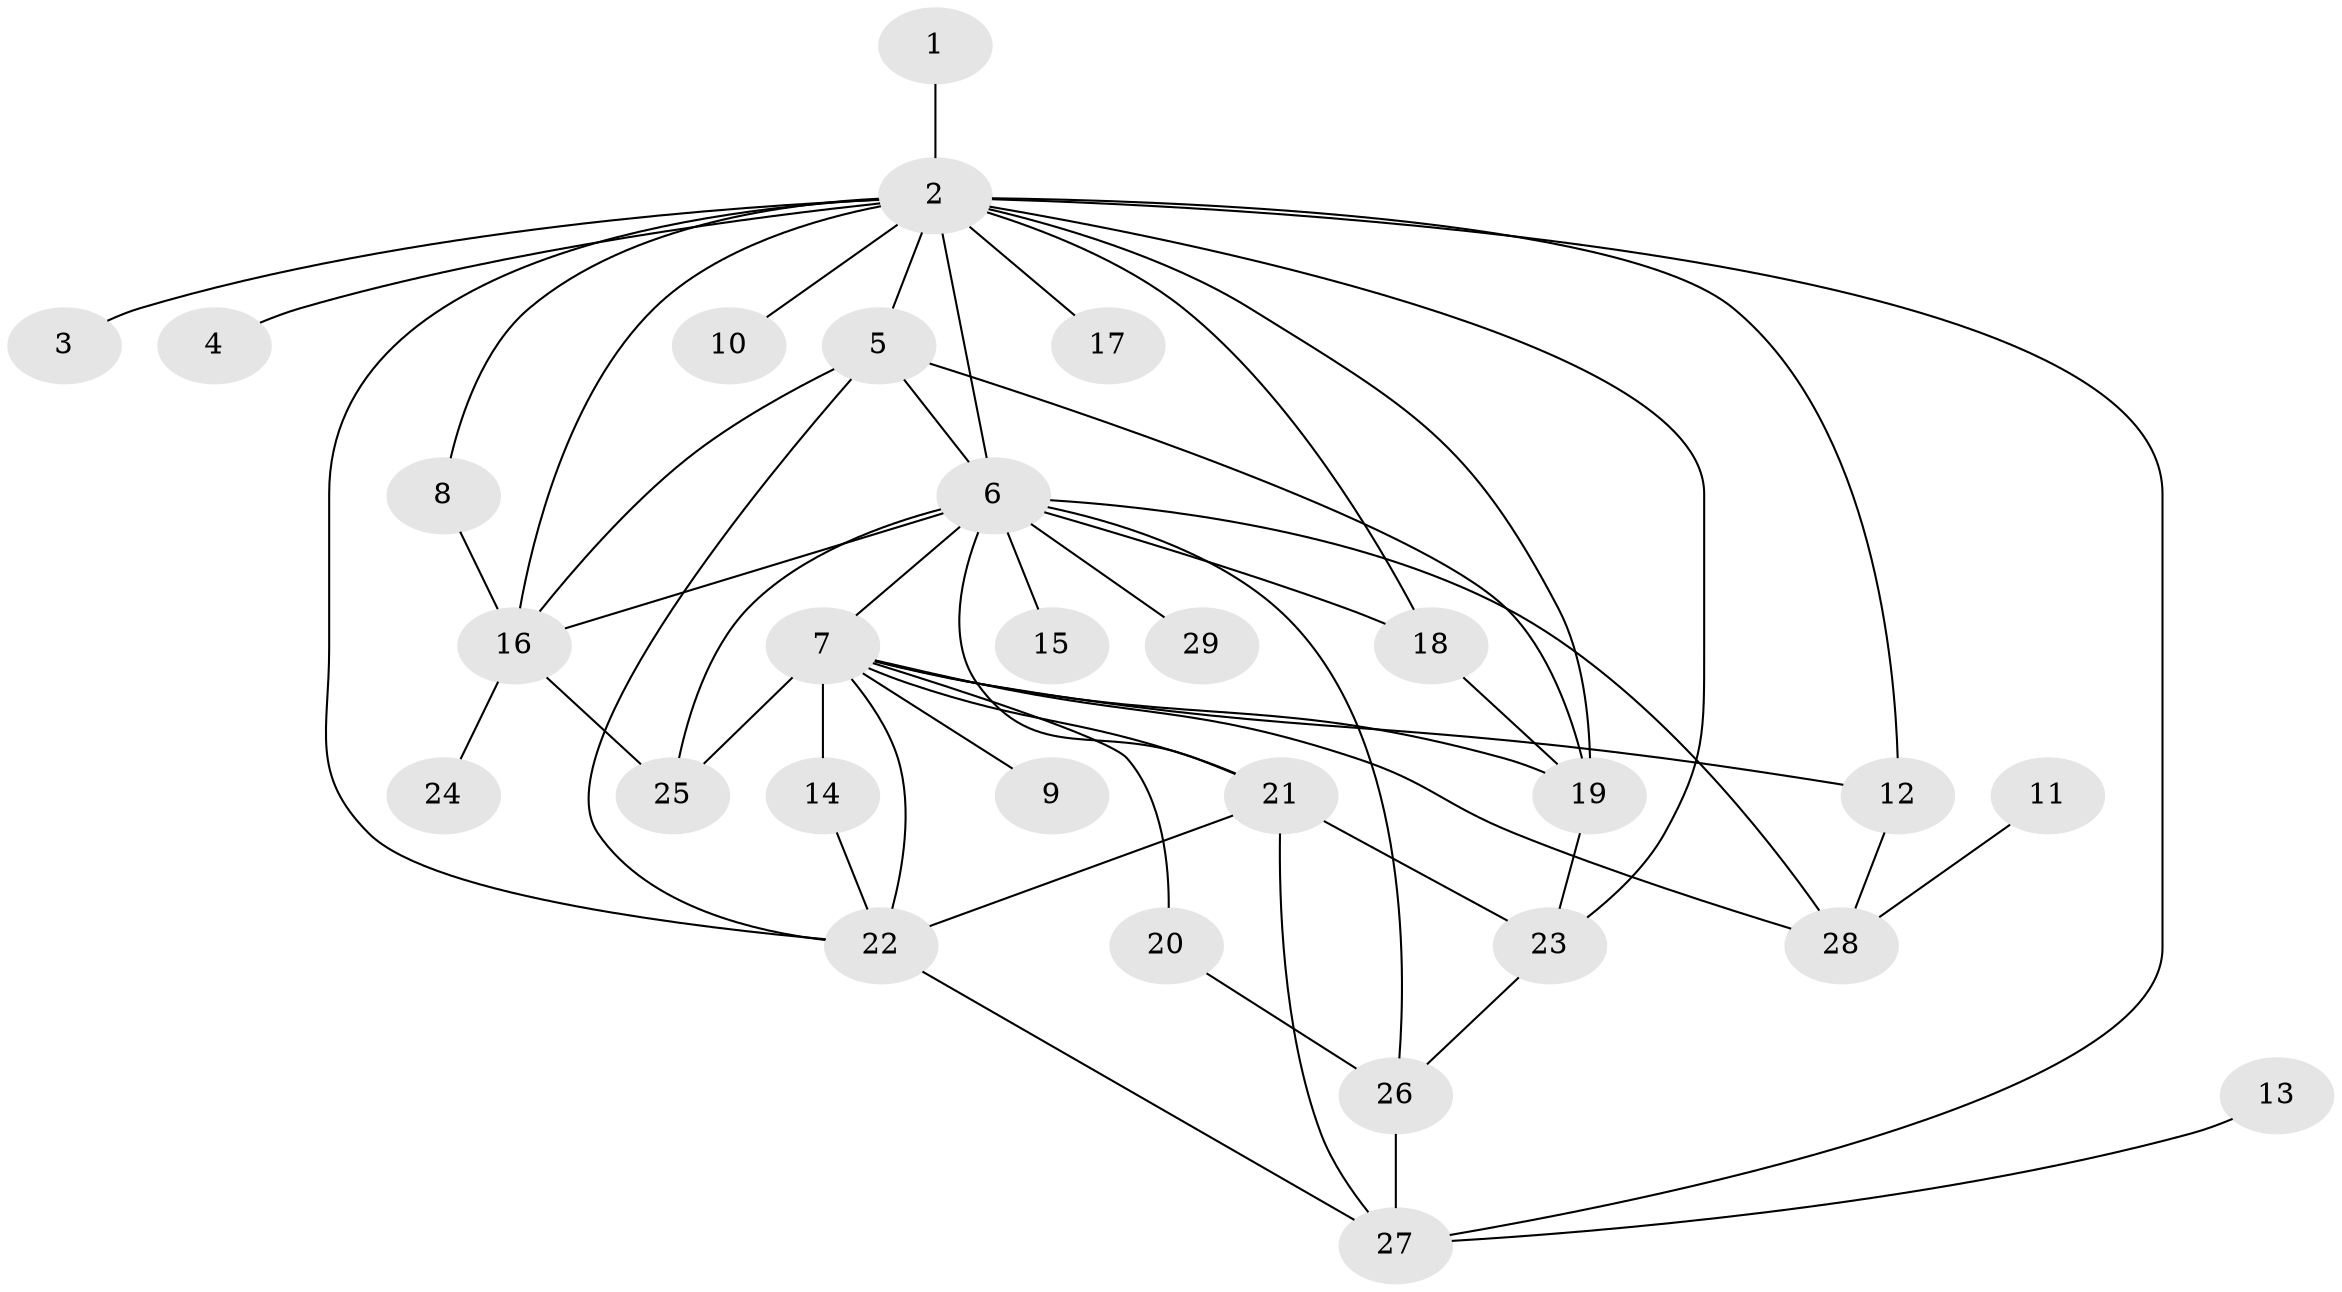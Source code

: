 // original degree distribution, {1: 0.4142857142857143, 17: 0.014285714285714285, 8: 0.014285714285714285, 6: 0.04285714285714286, 4: 0.04285714285714286, 14: 0.02857142857142857, 2: 0.2714285714285714, 5: 0.04285714285714286, 7: 0.014285714285714285, 3: 0.11428571428571428}
// Generated by graph-tools (version 1.1) at 2025/36/03/04/25 23:36:54]
// undirected, 29 vertices, 53 edges
graph export_dot {
  node [color=gray90,style=filled];
  1;
  2;
  3;
  4;
  5;
  6;
  7;
  8;
  9;
  10;
  11;
  12;
  13;
  14;
  15;
  16;
  17;
  18;
  19;
  20;
  21;
  22;
  23;
  24;
  25;
  26;
  27;
  28;
  29;
  1 -- 2 [weight=1.0];
  2 -- 3 [weight=1.0];
  2 -- 4 [weight=1.0];
  2 -- 5 [weight=1.0];
  2 -- 6 [weight=1.0];
  2 -- 8 [weight=1.0];
  2 -- 10 [weight=1.0];
  2 -- 12 [weight=1.0];
  2 -- 16 [weight=1.0];
  2 -- 17 [weight=1.0];
  2 -- 18 [weight=1.0];
  2 -- 19 [weight=1.0];
  2 -- 22 [weight=1.0];
  2 -- 23 [weight=1.0];
  2 -- 27 [weight=1.0];
  5 -- 6 [weight=1.0];
  5 -- 16 [weight=1.0];
  5 -- 19 [weight=1.0];
  5 -- 22 [weight=1.0];
  6 -- 7 [weight=1.0];
  6 -- 15 [weight=1.0];
  6 -- 16 [weight=1.0];
  6 -- 18 [weight=1.0];
  6 -- 21 [weight=1.0];
  6 -- 25 [weight=1.0];
  6 -- 26 [weight=1.0];
  6 -- 28 [weight=1.0];
  6 -- 29 [weight=1.0];
  7 -- 9 [weight=1.0];
  7 -- 12 [weight=2.0];
  7 -- 14 [weight=2.0];
  7 -- 19 [weight=1.0];
  7 -- 20 [weight=1.0];
  7 -- 21 [weight=1.0];
  7 -- 22 [weight=1.0];
  7 -- 25 [weight=1.0];
  7 -- 28 [weight=1.0];
  8 -- 16 [weight=1.0];
  11 -- 28 [weight=1.0];
  12 -- 28 [weight=1.0];
  13 -- 27 [weight=1.0];
  14 -- 22 [weight=1.0];
  16 -- 24 [weight=1.0];
  16 -- 25 [weight=1.0];
  18 -- 19 [weight=1.0];
  19 -- 23 [weight=1.0];
  20 -- 26 [weight=1.0];
  21 -- 22 [weight=1.0];
  21 -- 23 [weight=1.0];
  21 -- 27 [weight=1.0];
  22 -- 27 [weight=1.0];
  23 -- 26 [weight=1.0];
  26 -- 27 [weight=1.0];
}
